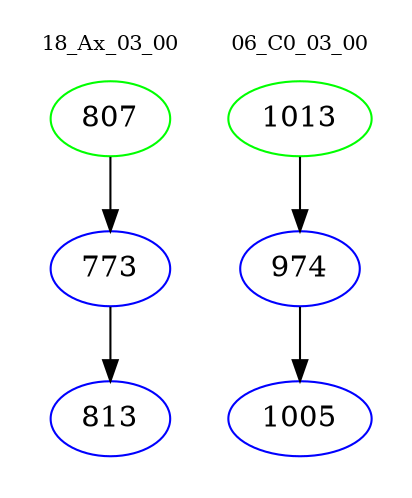digraph{
subgraph cluster_0 {
color = white
label = "18_Ax_03_00";
fontsize=10;
T0_807 [label="807", color="green"]
T0_807 -> T0_773 [color="black"]
T0_773 [label="773", color="blue"]
T0_773 -> T0_813 [color="black"]
T0_813 [label="813", color="blue"]
}
subgraph cluster_1 {
color = white
label = "06_C0_03_00";
fontsize=10;
T1_1013 [label="1013", color="green"]
T1_1013 -> T1_974 [color="black"]
T1_974 [label="974", color="blue"]
T1_974 -> T1_1005 [color="black"]
T1_1005 [label="1005", color="blue"]
}
}
